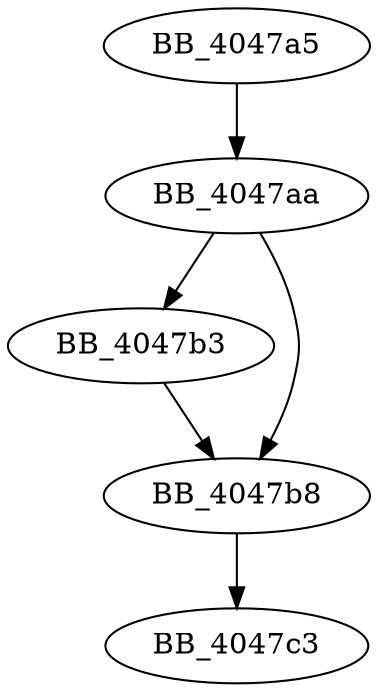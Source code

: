 DiGraph ___endstdio{
BB_4047a5->BB_4047aa
BB_4047aa->BB_4047b3
BB_4047aa->BB_4047b8
BB_4047b3->BB_4047b8
BB_4047b8->BB_4047c3
}
